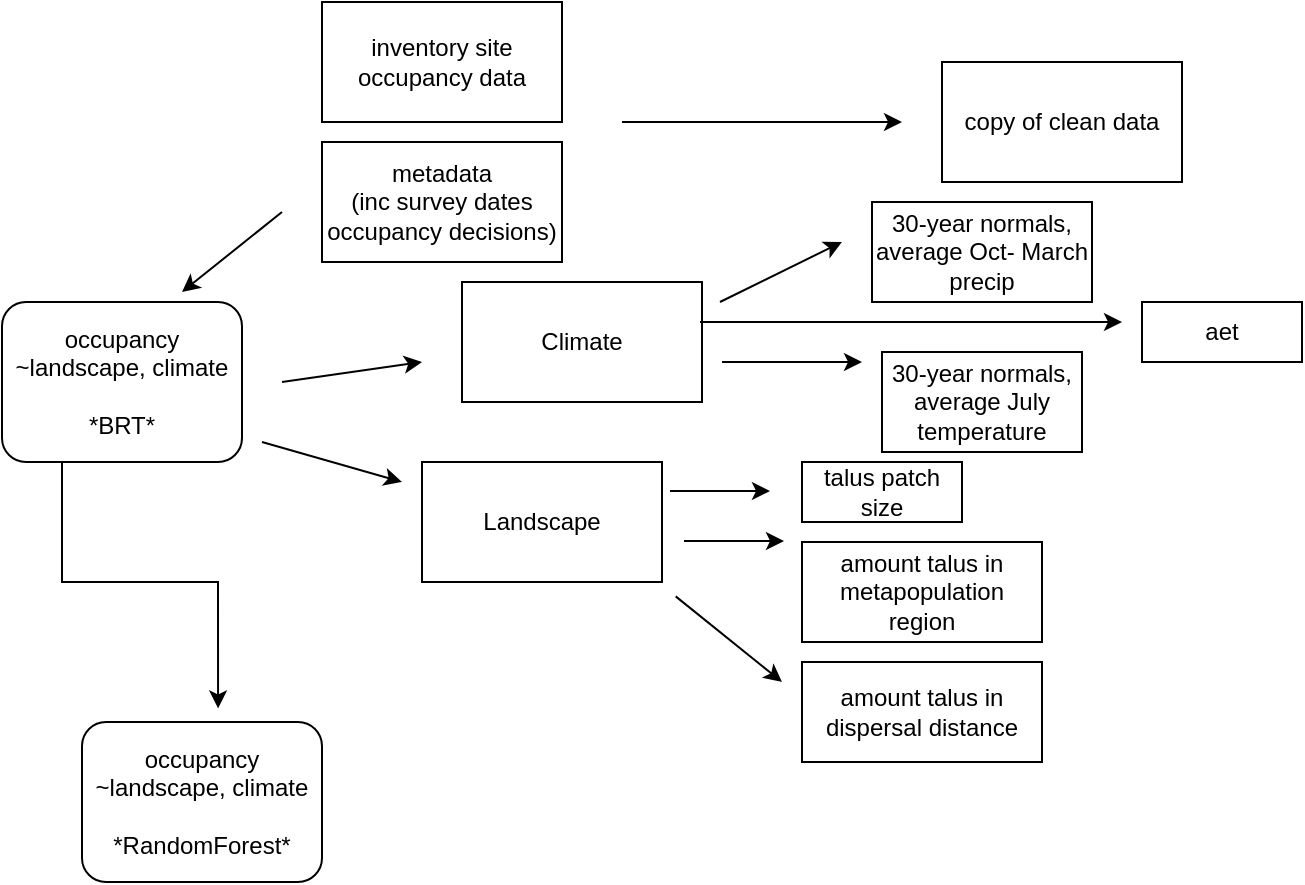 <mxfile version="20.2.3" type="device"><diagram id="C5RBs43oDa-KdzZeNtuy" name="Page-1"><mxGraphModel dx="1038" dy="641" grid="1" gridSize="10" guides="1" tooltips="1" connect="1" arrows="1" fold="1" page="1" pageScale="1" pageWidth="827" pageHeight="1169" math="0" shadow="0"><root><mxCell id="WIyWlLk6GJQsqaUBKTNV-0"/><mxCell id="WIyWlLk6GJQsqaUBKTNV-1" parent="WIyWlLk6GJQsqaUBKTNV-0"/><mxCell id="YYuc56PCLujK0dVTWcsy-29" style="edgeStyle=orthogonalEdgeStyle;rounded=0;orthogonalLoop=1;jettySize=auto;html=1;exitX=0.5;exitY=1;exitDx=0;exitDy=0;entryX=0.567;entryY=-0.085;entryDx=0;entryDy=0;entryPerimeter=0;" edge="1" parent="WIyWlLk6GJQsqaUBKTNV-1" source="WIyWlLk6GJQsqaUBKTNV-3" target="YYuc56PCLujK0dVTWcsy-25"><mxGeometry relative="1" as="geometry"><Array as="points"><mxPoint x="60" y="240"/><mxPoint x="60" y="300"/><mxPoint x="138" y="300"/></Array></mxGeometry></mxCell><mxCell id="WIyWlLk6GJQsqaUBKTNV-3" value="occupancy ~landscape, climate&lt;br&gt;&lt;br&gt;*BRT*" style="rounded=1;whiteSpace=wrap;html=1;fontSize=12;glass=0;strokeWidth=1;shadow=0;" parent="WIyWlLk6GJQsqaUBKTNV-1" vertex="1"><mxGeometry x="30" y="160" width="120" height="80" as="geometry"/></mxCell><mxCell id="YYuc56PCLujK0dVTWcsy-0" value="inventory site occupancy data" style="rounded=0;whiteSpace=wrap;html=1;" vertex="1" parent="WIyWlLk6GJQsqaUBKTNV-1"><mxGeometry x="190" y="10" width="120" height="60" as="geometry"/></mxCell><mxCell id="YYuc56PCLujK0dVTWcsy-1" value="metadata&lt;br&gt;(inc survey dates&lt;br&gt;occupancy decisions)" style="rounded=0;whiteSpace=wrap;html=1;" vertex="1" parent="WIyWlLk6GJQsqaUBKTNV-1"><mxGeometry x="190" y="80" width="120" height="60" as="geometry"/></mxCell><mxCell id="YYuc56PCLujK0dVTWcsy-4" value="copy of clean data" style="rounded=0;whiteSpace=wrap;html=1;" vertex="1" parent="WIyWlLk6GJQsqaUBKTNV-1"><mxGeometry x="500" y="40" width="120" height="60" as="geometry"/></mxCell><mxCell id="YYuc56PCLujK0dVTWcsy-5" value="" style="edgeStyle=none;orthogonalLoop=1;jettySize=auto;html=1;rounded=0;" edge="1" parent="WIyWlLk6GJQsqaUBKTNV-1"><mxGeometry width="80" relative="1" as="geometry"><mxPoint x="340" y="70" as="sourcePoint"/><mxPoint x="480" y="70" as="targetPoint"/><Array as="points"/></mxGeometry></mxCell><mxCell id="YYuc56PCLujK0dVTWcsy-7" value="" style="edgeStyle=none;orthogonalLoop=1;jettySize=auto;html=1;rounded=0;" edge="1" parent="WIyWlLk6GJQsqaUBKTNV-1"><mxGeometry width="80" relative="1" as="geometry"><mxPoint x="170" y="115" as="sourcePoint"/><mxPoint x="120" y="155" as="targetPoint"/><Array as="points"/></mxGeometry></mxCell><mxCell id="YYuc56PCLujK0dVTWcsy-8" value="" style="endArrow=classic;html=1;rounded=0;" edge="1" parent="WIyWlLk6GJQsqaUBKTNV-1"><mxGeometry width="50" height="50" relative="1" as="geometry"><mxPoint x="170" y="200" as="sourcePoint"/><mxPoint x="240" y="190" as="targetPoint"/></mxGeometry></mxCell><mxCell id="YYuc56PCLujK0dVTWcsy-9" value="" style="endArrow=classic;html=1;rounded=0;" edge="1" parent="WIyWlLk6GJQsqaUBKTNV-1"><mxGeometry width="50" height="50" relative="1" as="geometry"><mxPoint x="160" y="230" as="sourcePoint"/><mxPoint x="230" y="250" as="targetPoint"/></mxGeometry></mxCell><mxCell id="YYuc56PCLujK0dVTWcsy-10" value="Climate" style="rounded=0;whiteSpace=wrap;html=1;" vertex="1" parent="WIyWlLk6GJQsqaUBKTNV-1"><mxGeometry x="260" y="150" width="120" height="60" as="geometry"/></mxCell><mxCell id="YYuc56PCLujK0dVTWcsy-11" value="Landscape" style="rounded=0;whiteSpace=wrap;html=1;" vertex="1" parent="WIyWlLk6GJQsqaUBKTNV-1"><mxGeometry x="240" y="240" width="120" height="60" as="geometry"/></mxCell><mxCell id="YYuc56PCLujK0dVTWcsy-12" value="" style="endArrow=classic;html=1;rounded=0;" edge="1" parent="WIyWlLk6GJQsqaUBKTNV-1"><mxGeometry width="50" height="50" relative="1" as="geometry"><mxPoint x="389" y="160" as="sourcePoint"/><mxPoint x="450" y="130" as="targetPoint"/></mxGeometry></mxCell><mxCell id="YYuc56PCLujK0dVTWcsy-13" value="" style="endArrow=classic;html=1;rounded=0;" edge="1" parent="WIyWlLk6GJQsqaUBKTNV-1"><mxGeometry width="50" height="50" relative="1" as="geometry"><mxPoint x="364" y="254.5" as="sourcePoint"/><mxPoint x="414" y="254.5" as="targetPoint"/></mxGeometry></mxCell><mxCell id="YYuc56PCLujK0dVTWcsy-15" value="talus patch size&lt;span style=&quot;color: rgba(0, 0, 0, 0); font-family: monospace; font-size: 0px; text-align: start;&quot;&gt;%3CmxGraphModel%3E%3Croot%3E%3CmxCell%20id%3D%220%22%2F%3E%3CmxCell%20id%3D%221%22%20parent%3D%220%22%2F%3E%3CmxCell%20id%3D%222%22%20value%3D%22aet%22%20style%3D%22rounded%3D0%3BwhiteSpace%3Dwrap%3Bhtml%3D1%3B%22%20vertex%3D%221%22%20parent%3D%221%22%3E%3CmxGeometry%20x%3D%22460%22%20y%3D%22230%22%20width%3D%2280%22%20height%3D%2230%22%20as%3D%22geometry%22%2F%3E%3C%2FmxCell%3E%3C%2Froot%3E%3C%2FmxGraphModel%3E&lt;/span&gt;" style="rounded=0;whiteSpace=wrap;html=1;" vertex="1" parent="WIyWlLk6GJQsqaUBKTNV-1"><mxGeometry x="430" y="240" width="80" height="30" as="geometry"/></mxCell><mxCell id="YYuc56PCLujK0dVTWcsy-16" value="30-year normals, average July temperature" style="rounded=0;whiteSpace=wrap;html=1;" vertex="1" parent="WIyWlLk6GJQsqaUBKTNV-1"><mxGeometry x="470" y="185" width="100" height="50" as="geometry"/></mxCell><mxCell id="YYuc56PCLujK0dVTWcsy-17" value="30-year normals, average Oct- March precip" style="rounded=0;whiteSpace=wrap;html=1;" vertex="1" parent="WIyWlLk6GJQsqaUBKTNV-1"><mxGeometry x="465" y="110" width="110" height="50" as="geometry"/></mxCell><mxCell id="YYuc56PCLujK0dVTWcsy-18" value="" style="endArrow=classic;html=1;rounded=0;" edge="1" parent="WIyWlLk6GJQsqaUBKTNV-1"><mxGeometry width="50" height="50" relative="1" as="geometry"><mxPoint x="390" y="190" as="sourcePoint"/><mxPoint x="460" y="190" as="targetPoint"/></mxGeometry></mxCell><mxCell id="YYuc56PCLujK0dVTWcsy-19" value="aet" style="rounded=0;whiteSpace=wrap;html=1;" vertex="1" parent="WIyWlLk6GJQsqaUBKTNV-1"><mxGeometry x="600" y="160" width="80" height="30" as="geometry"/></mxCell><mxCell id="YYuc56PCLujK0dVTWcsy-20" value="" style="endArrow=classic;html=1;rounded=0;" edge="1" parent="WIyWlLk6GJQsqaUBKTNV-1"><mxGeometry width="50" height="50" relative="1" as="geometry"><mxPoint x="379" y="170" as="sourcePoint"/><mxPoint x="590" y="170" as="targetPoint"/></mxGeometry></mxCell><mxCell id="YYuc56PCLujK0dVTWcsy-21" value="" style="endArrow=classic;html=1;rounded=0;" edge="1" parent="WIyWlLk6GJQsqaUBKTNV-1"><mxGeometry width="50" height="50" relative="1" as="geometry"><mxPoint x="371" y="279.5" as="sourcePoint"/><mxPoint x="421" y="279.5" as="targetPoint"/></mxGeometry></mxCell><mxCell id="YYuc56PCLujK0dVTWcsy-22" value="amount talus in metapopulation region" style="rounded=0;whiteSpace=wrap;html=1;" vertex="1" parent="WIyWlLk6GJQsqaUBKTNV-1"><mxGeometry x="430" y="280" width="120" height="50" as="geometry"/></mxCell><mxCell id="YYuc56PCLujK0dVTWcsy-23" value="" style="endArrow=classic;html=1;rounded=0;exitX=1.057;exitY=1.12;exitDx=0;exitDy=0;exitPerimeter=0;" edge="1" parent="WIyWlLk6GJQsqaUBKTNV-1" source="YYuc56PCLujK0dVTWcsy-11"><mxGeometry width="50" height="50" relative="1" as="geometry"><mxPoint x="381" y="289.5" as="sourcePoint"/><mxPoint x="420" y="350" as="targetPoint"/></mxGeometry></mxCell><mxCell id="YYuc56PCLujK0dVTWcsy-24" value="amount talus in dispersal distance" style="rounded=0;whiteSpace=wrap;html=1;" vertex="1" parent="WIyWlLk6GJQsqaUBKTNV-1"><mxGeometry x="430" y="340" width="120" height="50" as="geometry"/></mxCell><mxCell id="YYuc56PCLujK0dVTWcsy-25" value="occupancy ~landscape, climate&lt;br&gt;&lt;br&gt;*RandomForest*" style="rounded=1;whiteSpace=wrap;html=1;fontSize=12;glass=0;strokeWidth=1;shadow=0;" vertex="1" parent="WIyWlLk6GJQsqaUBKTNV-1"><mxGeometry x="70" y="370" width="120" height="80" as="geometry"/></mxCell></root></mxGraphModel></diagram></mxfile>
